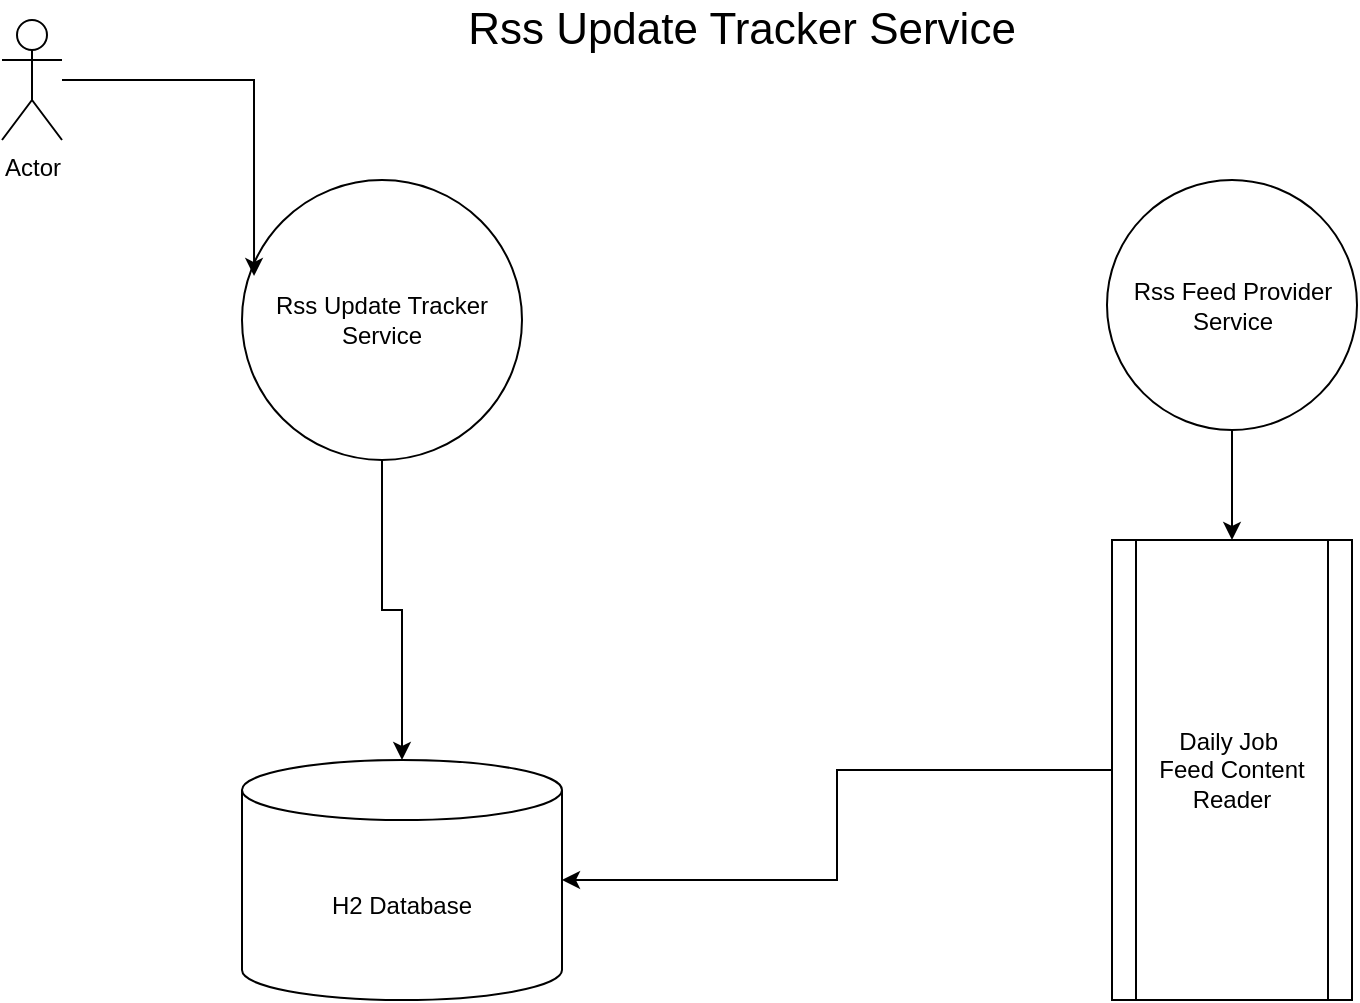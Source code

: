 <mxfile version="20.5.3" type="embed" pages="2"><diagram name="Design Flow" id="WDaj_I8AkZ4SZt9biIRs"><mxGraphModel dx="840" dy="434" grid="1" gridSize="10" guides="1" tooltips="1" connect="1" arrows="1" fold="1" page="1" pageScale="1" pageWidth="850" pageHeight="1100" math="0" shadow="0"><root><mxCell id="0"/><mxCell id="1" parent="0"/><mxCell id="2MgjYKGOFi9tbRrR1Ug7-1" value="Actor" style="shape=umlActor;verticalLabelPosition=bottom;verticalAlign=top;html=1;outlineConnect=0;" parent="1" vertex="1"><mxGeometry x="40" y="40" width="30" height="60" as="geometry"/></mxCell><mxCell id="2MgjYKGOFi9tbRrR1Ug7-2" value="H2 Database" style="shape=cylinder3;whiteSpace=wrap;html=1;boundedLbl=1;backgroundOutline=1;size=15;" parent="1" vertex="1"><mxGeometry x="160" y="410" width="160" height="120" as="geometry"/></mxCell><mxCell id="2MgjYKGOFi9tbRrR1Ug7-8" style="edgeStyle=orthogonalEdgeStyle;rounded=0;orthogonalLoop=1;jettySize=auto;html=1;exitX=0.5;exitY=1;exitDx=0;exitDy=0;entryX=0.5;entryY=0;entryDx=0;entryDy=0;" parent="1" source="2MgjYKGOFi9tbRrR1Ug7-3" target="2MgjYKGOFi9tbRrR1Ug7-6" edge="1"><mxGeometry relative="1" as="geometry"/></mxCell><mxCell id="2MgjYKGOFi9tbRrR1Ug7-3" value="Rss Feed Provider Service" style="ellipse;whiteSpace=wrap;html=1;aspect=fixed;" parent="1" vertex="1"><mxGeometry x="592.5" y="120" width="125" height="125" as="geometry"/></mxCell><mxCell id="2MgjYKGOFi9tbRrR1Ug7-12" style="edgeStyle=orthogonalEdgeStyle;rounded=0;orthogonalLoop=1;jettySize=auto;html=1;exitX=0.5;exitY=1;exitDx=0;exitDy=0;" parent="1" source="2MgjYKGOFi9tbRrR1Ug7-4" target="2MgjYKGOFi9tbRrR1Ug7-2" edge="1"><mxGeometry relative="1" as="geometry"/></mxCell><mxCell id="2MgjYKGOFi9tbRrR1Ug7-4" value="Rss Update Tracker Service" style="ellipse;whiteSpace=wrap;html=1;aspect=fixed;" parent="1" vertex="1"><mxGeometry x="160" y="120" width="140" height="140" as="geometry"/></mxCell><mxCell id="2MgjYKGOFi9tbRrR1Ug7-6" value="Daily Job&amp;nbsp;&lt;br&gt;Feed Content Reader" style="shape=process;whiteSpace=wrap;html=1;backgroundOutline=1;" parent="1" vertex="1"><mxGeometry x="595" y="300" width="120" height="230" as="geometry"/></mxCell><mxCell id="2MgjYKGOFi9tbRrR1Ug7-9" style="edgeStyle=orthogonalEdgeStyle;rounded=0;orthogonalLoop=1;jettySize=auto;html=1;entryX=0.043;entryY=0.343;entryDx=0;entryDy=0;entryPerimeter=0;" parent="1" source="2MgjYKGOFi9tbRrR1Ug7-1" target="2MgjYKGOFi9tbRrR1Ug7-4" edge="1"><mxGeometry relative="1" as="geometry"/></mxCell><mxCell id="2MgjYKGOFi9tbRrR1Ug7-10" style="edgeStyle=orthogonalEdgeStyle;rounded=0;orthogonalLoop=1;jettySize=auto;html=1;entryX=1;entryY=0.5;entryDx=0;entryDy=0;entryPerimeter=0;" parent="1" source="2MgjYKGOFi9tbRrR1Ug7-6" target="2MgjYKGOFi9tbRrR1Ug7-2" edge="1"><mxGeometry relative="1" as="geometry"/></mxCell><mxCell id="IvajSUMuSRYEnuy0IcQs-82" value="&lt;font style=&quot;font-size: 22px;&quot;&gt;Rss Update Tracker Service&lt;/font&gt;" style="text;html=1;strokeColor=none;fillColor=none;align=center;verticalAlign=middle;whiteSpace=wrap;rounded=0;" parent="1" vertex="1"><mxGeometry x="220" y="30" width="380" height="30" as="geometry"/></mxCell></root></mxGraphModel></diagram><diagram id="b0tjwQt0kF00u9oqQ64o" name="Entity-Diagram"><mxGraphModel dx="840" dy="434" grid="1" gridSize="10" guides="1" tooltips="1" connect="1" arrows="1" fold="1" page="1" pageScale="1" pageWidth="850" pageHeight="1100" math="0" shadow="0"><root><mxCell id="0"/><mxCell id="1" parent="0"/><mxCell id="o8ymR7IqlrlRByYBE6jO-1" value="Feed Configuration&lt;br&gt;" style="shape=table;startSize=30;container=1;collapsible=1;childLayout=tableLayout;fixedRows=1;rowLines=0;fontStyle=1;align=center;resizeLast=1;html=1;" parent="1" vertex="1"><mxGeometry x="140" y="80" width="180" height="120.0" as="geometry"/></mxCell><mxCell id="o8ymR7IqlrlRByYBE6jO-2" value="" style="shape=tableRow;horizontal=0;startSize=0;swimlaneHead=0;swimlaneBody=0;fillColor=none;collapsible=0;dropTarget=0;points=[[0,0.5],[1,0.5]];portConstraint=eastwest;top=0;left=0;right=0;bottom=1;" parent="o8ymR7IqlrlRByYBE6jO-1" vertex="1"><mxGeometry y="30" width="180" height="30" as="geometry"/></mxCell><mxCell id="o8ymR7IqlrlRByYBE6jO-3" value="PK" style="shape=partialRectangle;connectable=0;fillColor=none;top=0;left=0;bottom=0;right=0;fontStyle=1;overflow=hidden;whiteSpace=wrap;html=1;" parent="o8ymR7IqlrlRByYBE6jO-2" vertex="1"><mxGeometry width="30" height="30" as="geometry"><mxRectangle width="30" height="30" as="alternateBounds"/></mxGeometry></mxCell><mxCell id="o8ymR7IqlrlRByYBE6jO-4" value="Id" style="shape=partialRectangle;connectable=0;fillColor=none;top=0;left=0;bottom=0;right=0;align=left;spacingLeft=6;fontStyle=5;overflow=hidden;whiteSpace=wrap;html=1;" parent="o8ymR7IqlrlRByYBE6jO-2" vertex="1"><mxGeometry x="30" width="150" height="30" as="geometry"><mxRectangle width="150" height="30" as="alternateBounds"/></mxGeometry></mxCell><mxCell id="o8ymR7IqlrlRByYBE6jO-5" value="" style="shape=tableRow;horizontal=0;startSize=0;swimlaneHead=0;swimlaneBody=0;fillColor=none;collapsible=0;dropTarget=0;points=[[0,0.5],[1,0.5]];portConstraint=eastwest;top=0;left=0;right=0;bottom=0;" parent="o8ymR7IqlrlRByYBE6jO-1" vertex="1"><mxGeometry y="60" width="180" height="30" as="geometry"/></mxCell><mxCell id="o8ymR7IqlrlRByYBE6jO-6" value="" style="shape=partialRectangle;connectable=0;fillColor=none;top=0;left=0;bottom=0;right=0;editable=1;overflow=hidden;whiteSpace=wrap;html=1;" parent="o8ymR7IqlrlRByYBE6jO-5" vertex="1"><mxGeometry width="30" height="30" as="geometry"><mxRectangle width="30" height="30" as="alternateBounds"/></mxGeometry></mxCell><mxCell id="o8ymR7IqlrlRByYBE6jO-7" value="domain" style="shape=partialRectangle;connectable=0;fillColor=none;top=0;left=0;bottom=0;right=0;align=left;spacingLeft=6;overflow=hidden;whiteSpace=wrap;html=1;strokeColor=default;" parent="o8ymR7IqlrlRByYBE6jO-5" vertex="1"><mxGeometry x="30" width="150" height="30" as="geometry"><mxRectangle width="150" height="30" as="alternateBounds"/></mxGeometry></mxCell><mxCell id="o8ymR7IqlrlRByYBE6jO-8" value="" style="shape=tableRow;horizontal=0;startSize=0;swimlaneHead=0;swimlaneBody=0;fillColor=none;collapsible=0;dropTarget=0;points=[[0,0.5],[1,0.5]];portConstraint=eastwest;top=0;left=0;right=0;bottom=0;" parent="o8ymR7IqlrlRByYBE6jO-1" vertex="1"><mxGeometry y="90" width="180" height="30" as="geometry"/></mxCell><mxCell id="o8ymR7IqlrlRByYBE6jO-9" value="" style="shape=partialRectangle;connectable=0;fillColor=none;top=0;left=0;bottom=0;right=0;editable=1;overflow=hidden;whiteSpace=wrap;html=1;" parent="o8ymR7IqlrlRByYBE6jO-8" vertex="1"><mxGeometry width="30" height="30" as="geometry"><mxRectangle width="30" height="30" as="alternateBounds"/></mxGeometry></mxCell><mxCell id="o8ymR7IqlrlRByYBE6jO-10" value="ingestionEnable" style="shape=partialRectangle;connectable=0;fillColor=none;top=0;left=0;bottom=0;right=0;align=left;spacingLeft=6;overflow=hidden;whiteSpace=wrap;html=1;" parent="o8ymR7IqlrlRByYBE6jO-8" vertex="1"><mxGeometry x="30" width="150" height="30" as="geometry"><mxRectangle width="150" height="30" as="alternateBounds"/></mxGeometry></mxCell><mxCell id="o8ymR7IqlrlRByYBE6jO-11" value="Feed Entity" style="shape=table;startSize=30;container=1;collapsible=1;childLayout=tableLayout;fixedRows=1;rowLines=0;fontStyle=1;align=center;resizeLast=1;html=1;" parent="1" vertex="1"><mxGeometry x="400" y="80" width="180" height="330" as="geometry"/></mxCell><mxCell id="o8ymR7IqlrlRByYBE6jO-12" value="" style="shape=tableRow;horizontal=0;startSize=0;swimlaneHead=0;swimlaneBody=0;fillColor=none;collapsible=0;dropTarget=0;points=[[0,0.5],[1,0.5]];portConstraint=eastwest;top=0;left=0;right=0;bottom=1;" parent="o8ymR7IqlrlRByYBE6jO-11" vertex="1"><mxGeometry y="30" width="180" height="30" as="geometry"/></mxCell><mxCell id="o8ymR7IqlrlRByYBE6jO-13" value="PK" style="shape=partialRectangle;connectable=0;fillColor=none;top=0;left=0;bottom=0;right=0;fontStyle=1;overflow=hidden;whiteSpace=wrap;html=1;" parent="o8ymR7IqlrlRByYBE6jO-12" vertex="1"><mxGeometry width="30" height="30" as="geometry"><mxRectangle width="30" height="30" as="alternateBounds"/></mxGeometry></mxCell><mxCell id="o8ymR7IqlrlRByYBE6jO-14" value="Id" style="shape=partialRectangle;connectable=0;fillColor=none;top=0;left=0;bottom=0;right=0;align=left;spacingLeft=6;fontStyle=5;overflow=hidden;whiteSpace=wrap;html=1;" parent="o8ymR7IqlrlRByYBE6jO-12" vertex="1"><mxGeometry x="30" width="150" height="30" as="geometry"><mxRectangle width="150" height="30" as="alternateBounds"/></mxGeometry></mxCell><mxCell id="o8ymR7IqlrlRByYBE6jO-15" value="" style="shape=tableRow;horizontal=0;startSize=0;swimlaneHead=0;swimlaneBody=0;fillColor=none;collapsible=0;dropTarget=0;points=[[0,0.5],[1,0.5]];portConstraint=eastwest;top=0;left=0;right=0;bottom=0;" parent="o8ymR7IqlrlRByYBE6jO-11" vertex="1"><mxGeometry y="60" width="180" height="30" as="geometry"/></mxCell><mxCell id="o8ymR7IqlrlRByYBE6jO-16" value="" style="shape=partialRectangle;connectable=0;fillColor=none;top=0;left=0;bottom=0;right=0;editable=1;overflow=hidden;whiteSpace=wrap;html=1;" parent="o8ymR7IqlrlRByYBE6jO-15" vertex="1"><mxGeometry width="30" height="30" as="geometry"><mxRectangle width="30" height="30" as="alternateBounds"/></mxGeometry></mxCell><mxCell id="o8ymR7IqlrlRByYBE6jO-17" value="title" style="shape=partialRectangle;connectable=0;fillColor=none;top=0;left=0;bottom=0;right=0;align=left;spacingLeft=6;overflow=hidden;whiteSpace=wrap;html=1;" parent="o8ymR7IqlrlRByYBE6jO-15" vertex="1"><mxGeometry x="30" width="150" height="30" as="geometry"><mxRectangle width="150" height="30" as="alternateBounds"/></mxGeometry></mxCell><mxCell id="o8ymR7IqlrlRByYBE6jO-18" value="" style="shape=tableRow;horizontal=0;startSize=0;swimlaneHead=0;swimlaneBody=0;fillColor=none;collapsible=0;dropTarget=0;points=[[0,0.5],[1,0.5]];portConstraint=eastwest;top=0;left=0;right=0;bottom=0;" parent="o8ymR7IqlrlRByYBE6jO-11" vertex="1"><mxGeometry y="90" width="180" height="30" as="geometry"/></mxCell><mxCell id="o8ymR7IqlrlRByYBE6jO-19" value="" style="shape=partialRectangle;connectable=0;fillColor=none;top=0;left=0;bottom=0;right=0;editable=1;overflow=hidden;whiteSpace=wrap;html=1;" parent="o8ymR7IqlrlRByYBE6jO-18" vertex="1"><mxGeometry width="30" height="30" as="geometry"><mxRectangle width="30" height="30" as="alternateBounds"/></mxGeometry></mxCell><mxCell id="o8ymR7IqlrlRByYBE6jO-20" value="link" style="shape=partialRectangle;connectable=0;fillColor=none;top=0;left=0;bottom=0;right=0;align=left;spacingLeft=6;overflow=hidden;whiteSpace=wrap;html=1;" parent="o8ymR7IqlrlRByYBE6jO-18" vertex="1"><mxGeometry x="30" width="150" height="30" as="geometry"><mxRectangle width="150" height="30" as="alternateBounds"/></mxGeometry></mxCell><mxCell id="o8ymR7IqlrlRByYBE6jO-21" value="" style="shape=tableRow;horizontal=0;startSize=0;swimlaneHead=0;swimlaneBody=0;fillColor=none;collapsible=0;dropTarget=0;points=[[0,0.5],[1,0.5]];portConstraint=eastwest;top=0;left=0;right=0;bottom=0;" parent="o8ymR7IqlrlRByYBE6jO-11" vertex="1"><mxGeometry y="120" width="180" height="30" as="geometry"/></mxCell><mxCell id="o8ymR7IqlrlRByYBE6jO-22" value="" style="shape=partialRectangle;connectable=0;fillColor=none;top=0;left=0;bottom=0;right=0;editable=1;overflow=hidden;whiteSpace=wrap;html=1;" parent="o8ymR7IqlrlRByYBE6jO-21" vertex="1"><mxGeometry width="30" height="30" as="geometry"><mxRectangle width="30" height="30" as="alternateBounds"/></mxGeometry></mxCell><mxCell id="o8ymR7IqlrlRByYBE6jO-23" value="description" style="shape=partialRectangle;connectable=0;fillColor=none;top=0;left=0;bottom=0;right=0;align=left;spacingLeft=6;overflow=hidden;whiteSpace=wrap;html=1;" parent="o8ymR7IqlrlRByYBE6jO-21" vertex="1"><mxGeometry x="30" width="150" height="30" as="geometry"><mxRectangle width="150" height="30" as="alternateBounds"/></mxGeometry></mxCell><mxCell id="o8ymR7IqlrlRByYBE6jO-24" value="" style="shape=tableRow;horizontal=0;startSize=0;swimlaneHead=0;swimlaneBody=0;fillColor=none;collapsible=0;dropTarget=0;points=[[0,0.5],[1,0.5]];portConstraint=eastwest;top=0;left=0;right=0;bottom=0;" parent="o8ymR7IqlrlRByYBE6jO-11" vertex="1"><mxGeometry y="150" width="180" height="30" as="geometry"/></mxCell><mxCell id="o8ymR7IqlrlRByYBE6jO-25" value="" style="shape=partialRectangle;connectable=0;fillColor=none;top=0;left=0;bottom=0;right=0;editable=1;overflow=hidden;whiteSpace=wrap;html=1;" parent="o8ymR7IqlrlRByYBE6jO-24" vertex="1"><mxGeometry width="30" height="30" as="geometry"><mxRectangle width="30" height="30" as="alternateBounds"/></mxGeometry></mxCell><mxCell id="o8ymR7IqlrlRByYBE6jO-26" value="publicationDate" style="shape=partialRectangle;connectable=0;fillColor=none;top=0;left=0;bottom=0;right=0;align=left;spacingLeft=6;overflow=hidden;whiteSpace=wrap;html=1;" parent="o8ymR7IqlrlRByYBE6jO-24" vertex="1"><mxGeometry x="30" width="150" height="30" as="geometry"><mxRectangle width="150" height="30" as="alternateBounds"/></mxGeometry></mxCell><mxCell id="o8ymR7IqlrlRByYBE6jO-27" value="" style="shape=tableRow;horizontal=0;startSize=0;swimlaneHead=0;swimlaneBody=0;fillColor=none;collapsible=0;dropTarget=0;points=[[0,0.5],[1,0.5]];portConstraint=eastwest;top=0;left=0;right=0;bottom=0;" parent="o8ymR7IqlrlRByYBE6jO-11" vertex="1"><mxGeometry y="180" width="180" height="30" as="geometry"/></mxCell><mxCell id="o8ymR7IqlrlRByYBE6jO-28" value="" style="shape=partialRectangle;connectable=0;fillColor=none;top=0;left=0;bottom=0;right=0;editable=1;overflow=hidden;whiteSpace=wrap;html=1;" parent="o8ymR7IqlrlRByYBE6jO-27" vertex="1"><mxGeometry width="30" height="30" as="geometry"><mxRectangle width="30" height="30" as="alternateBounds"/></mxGeometry></mxCell><mxCell id="o8ymR7IqlrlRByYBE6jO-29" value="author" style="shape=partialRectangle;connectable=0;fillColor=none;top=0;left=0;bottom=0;right=0;align=left;spacingLeft=6;overflow=hidden;whiteSpace=wrap;html=1;" parent="o8ymR7IqlrlRByYBE6jO-27" vertex="1"><mxGeometry x="30" width="150" height="30" as="geometry"><mxRectangle width="150" height="30" as="alternateBounds"/></mxGeometry></mxCell><mxCell id="o8ymR7IqlrlRByYBE6jO-30" value="" style="shape=tableRow;horizontal=0;startSize=0;swimlaneHead=0;swimlaneBody=0;fillColor=none;collapsible=0;dropTarget=0;points=[[0,0.5],[1,0.5]];portConstraint=eastwest;top=0;left=0;right=0;bottom=0;" parent="o8ymR7IqlrlRByYBE6jO-11" vertex="1"><mxGeometry y="210" width="180" height="30" as="geometry"/></mxCell><mxCell id="o8ymR7IqlrlRByYBE6jO-31" value="" style="shape=partialRectangle;connectable=0;fillColor=none;top=0;left=0;bottom=0;right=0;editable=1;overflow=hidden;whiteSpace=wrap;html=1;" parent="o8ymR7IqlrlRByYBE6jO-30" vertex="1"><mxGeometry width="30" height="30" as="geometry"><mxRectangle width="30" height="30" as="alternateBounds"/></mxGeometry></mxCell><mxCell id="o8ymR7IqlrlRByYBE6jO-32" value="thumbnails" style="shape=partialRectangle;connectable=0;fillColor=none;top=0;left=0;bottom=0;right=0;align=left;spacingLeft=6;overflow=hidden;whiteSpace=wrap;html=1;" parent="o8ymR7IqlrlRByYBE6jO-30" vertex="1"><mxGeometry x="30" width="150" height="30" as="geometry"><mxRectangle width="150" height="30" as="alternateBounds"/></mxGeometry></mxCell><mxCell id="o8ymR7IqlrlRByYBE6jO-33" value="" style="shape=tableRow;horizontal=0;startSize=0;swimlaneHead=0;swimlaneBody=0;fillColor=none;collapsible=0;dropTarget=0;points=[[0,0.5],[1,0.5]];portConstraint=eastwest;top=0;left=0;right=0;bottom=0;" parent="o8ymR7IqlrlRByYBE6jO-11" vertex="1"><mxGeometry y="240" width="180" height="30" as="geometry"/></mxCell><mxCell id="o8ymR7IqlrlRByYBE6jO-34" value="" style="shape=partialRectangle;connectable=0;fillColor=none;top=0;left=0;bottom=0;right=0;editable=1;overflow=hidden;whiteSpace=wrap;html=1;" parent="o8ymR7IqlrlRByYBE6jO-33" vertex="1"><mxGeometry width="30" height="30" as="geometry"><mxRectangle width="30" height="30" as="alternateBounds"/></mxGeometry></mxCell><mxCell id="o8ymR7IqlrlRByYBE6jO-35" value="categories" style="shape=partialRectangle;connectable=0;fillColor=none;top=0;left=0;bottom=0;right=0;align=left;spacingLeft=6;overflow=hidden;whiteSpace=wrap;html=1;" parent="o8ymR7IqlrlRByYBE6jO-33" vertex="1"><mxGeometry x="30" width="150" height="30" as="geometry"><mxRectangle width="150" height="30" as="alternateBounds"/></mxGeometry></mxCell><mxCell id="o8ymR7IqlrlRByYBE6jO-36" value="" style="shape=tableRow;horizontal=0;startSize=0;swimlaneHead=0;swimlaneBody=0;fillColor=none;collapsible=0;dropTarget=0;points=[[0,0.5],[1,0.5]];portConstraint=eastwest;top=0;left=0;right=0;bottom=0;" parent="o8ymR7IqlrlRByYBE6jO-11" vertex="1"><mxGeometry y="270" width="180" height="30" as="geometry"/></mxCell><mxCell id="o8ymR7IqlrlRByYBE6jO-37" value="" style="shape=partialRectangle;connectable=0;fillColor=none;top=0;left=0;bottom=0;right=0;editable=1;overflow=hidden;whiteSpace=wrap;html=1;" parent="o8ymR7IqlrlRByYBE6jO-36" vertex="1"><mxGeometry width="30" height="30" as="geometry"><mxRectangle width="30" height="30" as="alternateBounds"/></mxGeometry></mxCell><mxCell id="o8ymR7IqlrlRByYBE6jO-38" value="relatedIdentifiers" style="shape=partialRectangle;connectable=0;fillColor=none;top=0;left=0;bottom=0;right=0;align=left;spacingLeft=6;overflow=hidden;whiteSpace=wrap;html=1;" parent="o8ymR7IqlrlRByYBE6jO-36" vertex="1"><mxGeometry x="30" width="150" height="30" as="geometry"><mxRectangle width="150" height="30" as="alternateBounds"/></mxGeometry></mxCell><mxCell id="o8ymR7IqlrlRByYBE6jO-39" value="" style="shape=tableRow;horizontal=0;startSize=0;swimlaneHead=0;swimlaneBody=0;fillColor=none;collapsible=0;dropTarget=0;points=[[0,0.5],[1,0.5]];portConstraint=eastwest;top=0;left=0;right=0;bottom=0;" parent="o8ymR7IqlrlRByYBE6jO-11" vertex="1"><mxGeometry y="300" width="180" height="30" as="geometry"/></mxCell><mxCell id="o8ymR7IqlrlRByYBE6jO-40" value="" style="shape=partialRectangle;connectable=0;fillColor=none;top=0;left=0;bottom=0;right=0;editable=1;overflow=hidden;whiteSpace=wrap;html=1;" parent="o8ymR7IqlrlRByYBE6jO-39" vertex="1"><mxGeometry width="30" height="30" as="geometry"><mxRectangle width="30" height="30" as="alternateBounds"/></mxGeometry></mxCell><mxCell id="o8ymR7IqlrlRByYBE6jO-41" value="" style="shape=partialRectangle;connectable=0;fillColor=none;top=0;left=0;bottom=0;right=0;align=left;spacingLeft=6;overflow=hidden;whiteSpace=wrap;html=1;" parent="o8ymR7IqlrlRByYBE6jO-39" vertex="1"><mxGeometry x="30" width="150" height="30" as="geometry"><mxRectangle width="150" height="30" as="alternateBounds"/></mxGeometry></mxCell><mxCell id="YheKXkTKje-KxEqpxQw2-1" value="&lt;font style=&quot;font-size: 22px;&quot;&gt;Rss Entity Diagram Flow&lt;br&gt;&lt;/font&gt;" style="text;html=1;strokeColor=none;fillColor=none;align=center;verticalAlign=middle;whiteSpace=wrap;rounded=0;" parent="1" vertex="1"><mxGeometry x="170" y="10" width="380" height="30" as="geometry"/></mxCell></root></mxGraphModel></diagram></mxfile>
